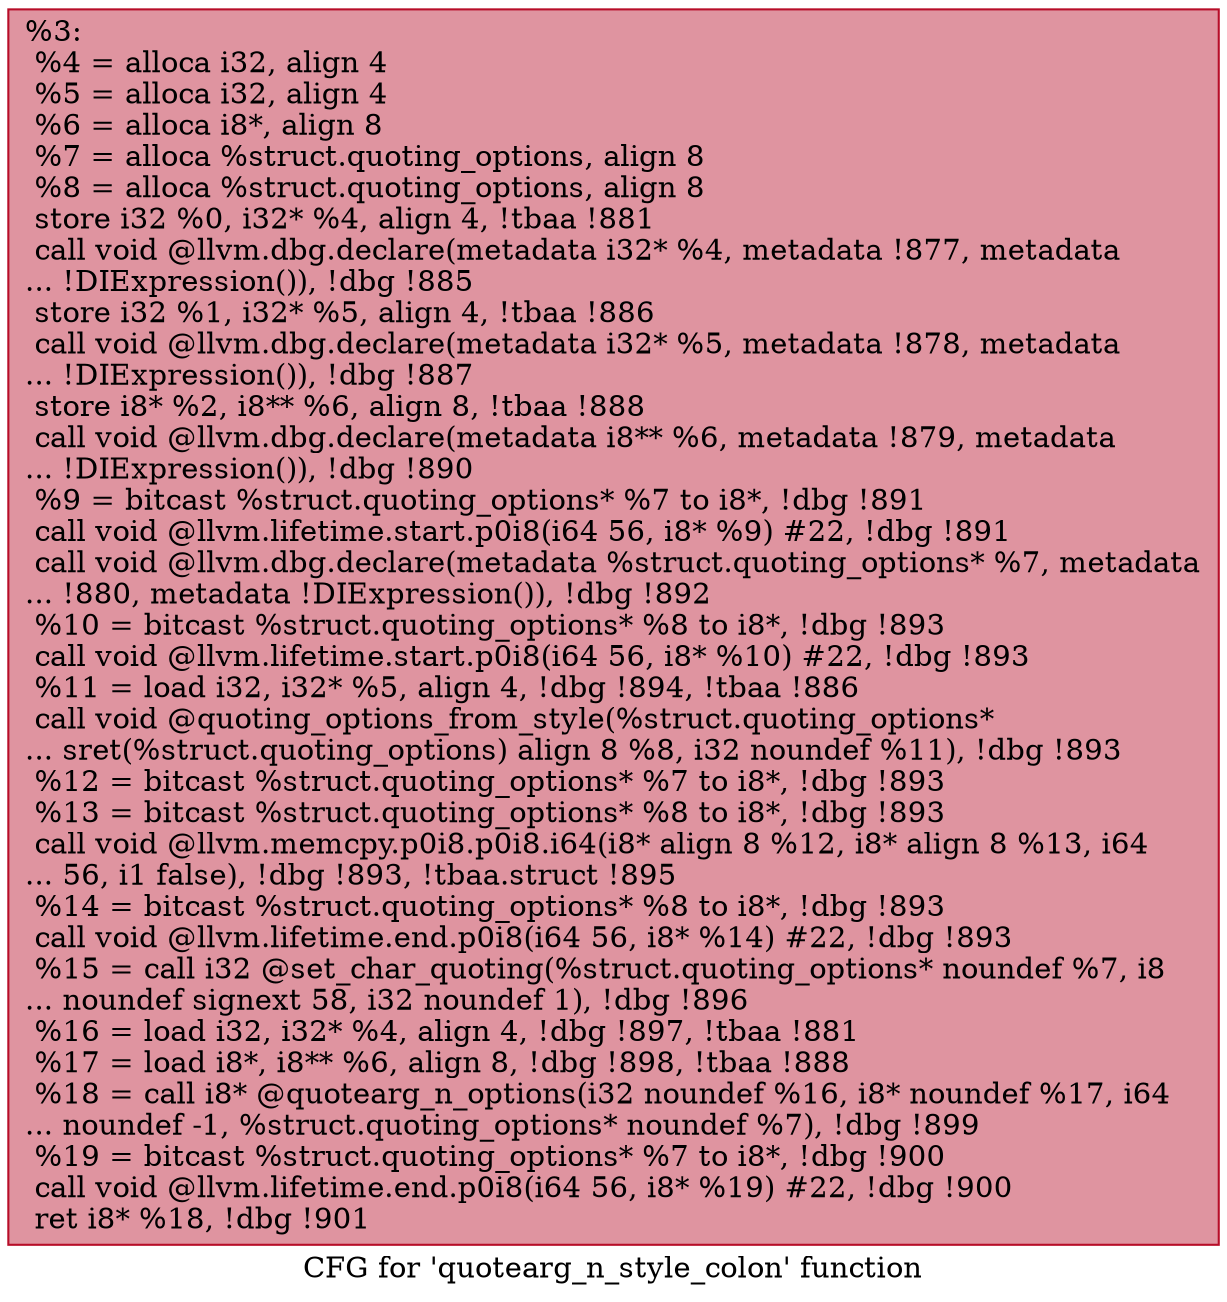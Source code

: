 digraph "CFG for 'quotearg_n_style_colon' function" {
	label="CFG for 'quotearg_n_style_colon' function";

	Node0x145a660 [shape=record,color="#b70d28ff", style=filled, fillcolor="#b70d2870",label="{%3:\l  %4 = alloca i32, align 4\l  %5 = alloca i32, align 4\l  %6 = alloca i8*, align 8\l  %7 = alloca %struct.quoting_options, align 8\l  %8 = alloca %struct.quoting_options, align 8\l  store i32 %0, i32* %4, align 4, !tbaa !881\l  call void @llvm.dbg.declare(metadata i32* %4, metadata !877, metadata\l... !DIExpression()), !dbg !885\l  store i32 %1, i32* %5, align 4, !tbaa !886\l  call void @llvm.dbg.declare(metadata i32* %5, metadata !878, metadata\l... !DIExpression()), !dbg !887\l  store i8* %2, i8** %6, align 8, !tbaa !888\l  call void @llvm.dbg.declare(metadata i8** %6, metadata !879, metadata\l... !DIExpression()), !dbg !890\l  %9 = bitcast %struct.quoting_options* %7 to i8*, !dbg !891\l  call void @llvm.lifetime.start.p0i8(i64 56, i8* %9) #22, !dbg !891\l  call void @llvm.dbg.declare(metadata %struct.quoting_options* %7, metadata\l... !880, metadata !DIExpression()), !dbg !892\l  %10 = bitcast %struct.quoting_options* %8 to i8*, !dbg !893\l  call void @llvm.lifetime.start.p0i8(i64 56, i8* %10) #22, !dbg !893\l  %11 = load i32, i32* %5, align 4, !dbg !894, !tbaa !886\l  call void @quoting_options_from_style(%struct.quoting_options*\l... sret(%struct.quoting_options) align 8 %8, i32 noundef %11), !dbg !893\l  %12 = bitcast %struct.quoting_options* %7 to i8*, !dbg !893\l  %13 = bitcast %struct.quoting_options* %8 to i8*, !dbg !893\l  call void @llvm.memcpy.p0i8.p0i8.i64(i8* align 8 %12, i8* align 8 %13, i64\l... 56, i1 false), !dbg !893, !tbaa.struct !895\l  %14 = bitcast %struct.quoting_options* %8 to i8*, !dbg !893\l  call void @llvm.lifetime.end.p0i8(i64 56, i8* %14) #22, !dbg !893\l  %15 = call i32 @set_char_quoting(%struct.quoting_options* noundef %7, i8\l... noundef signext 58, i32 noundef 1), !dbg !896\l  %16 = load i32, i32* %4, align 4, !dbg !897, !tbaa !881\l  %17 = load i8*, i8** %6, align 8, !dbg !898, !tbaa !888\l  %18 = call i8* @quotearg_n_options(i32 noundef %16, i8* noundef %17, i64\l... noundef -1, %struct.quoting_options* noundef %7), !dbg !899\l  %19 = bitcast %struct.quoting_options* %7 to i8*, !dbg !900\l  call void @llvm.lifetime.end.p0i8(i64 56, i8* %19) #22, !dbg !900\l  ret i8* %18, !dbg !901\l}"];
}
